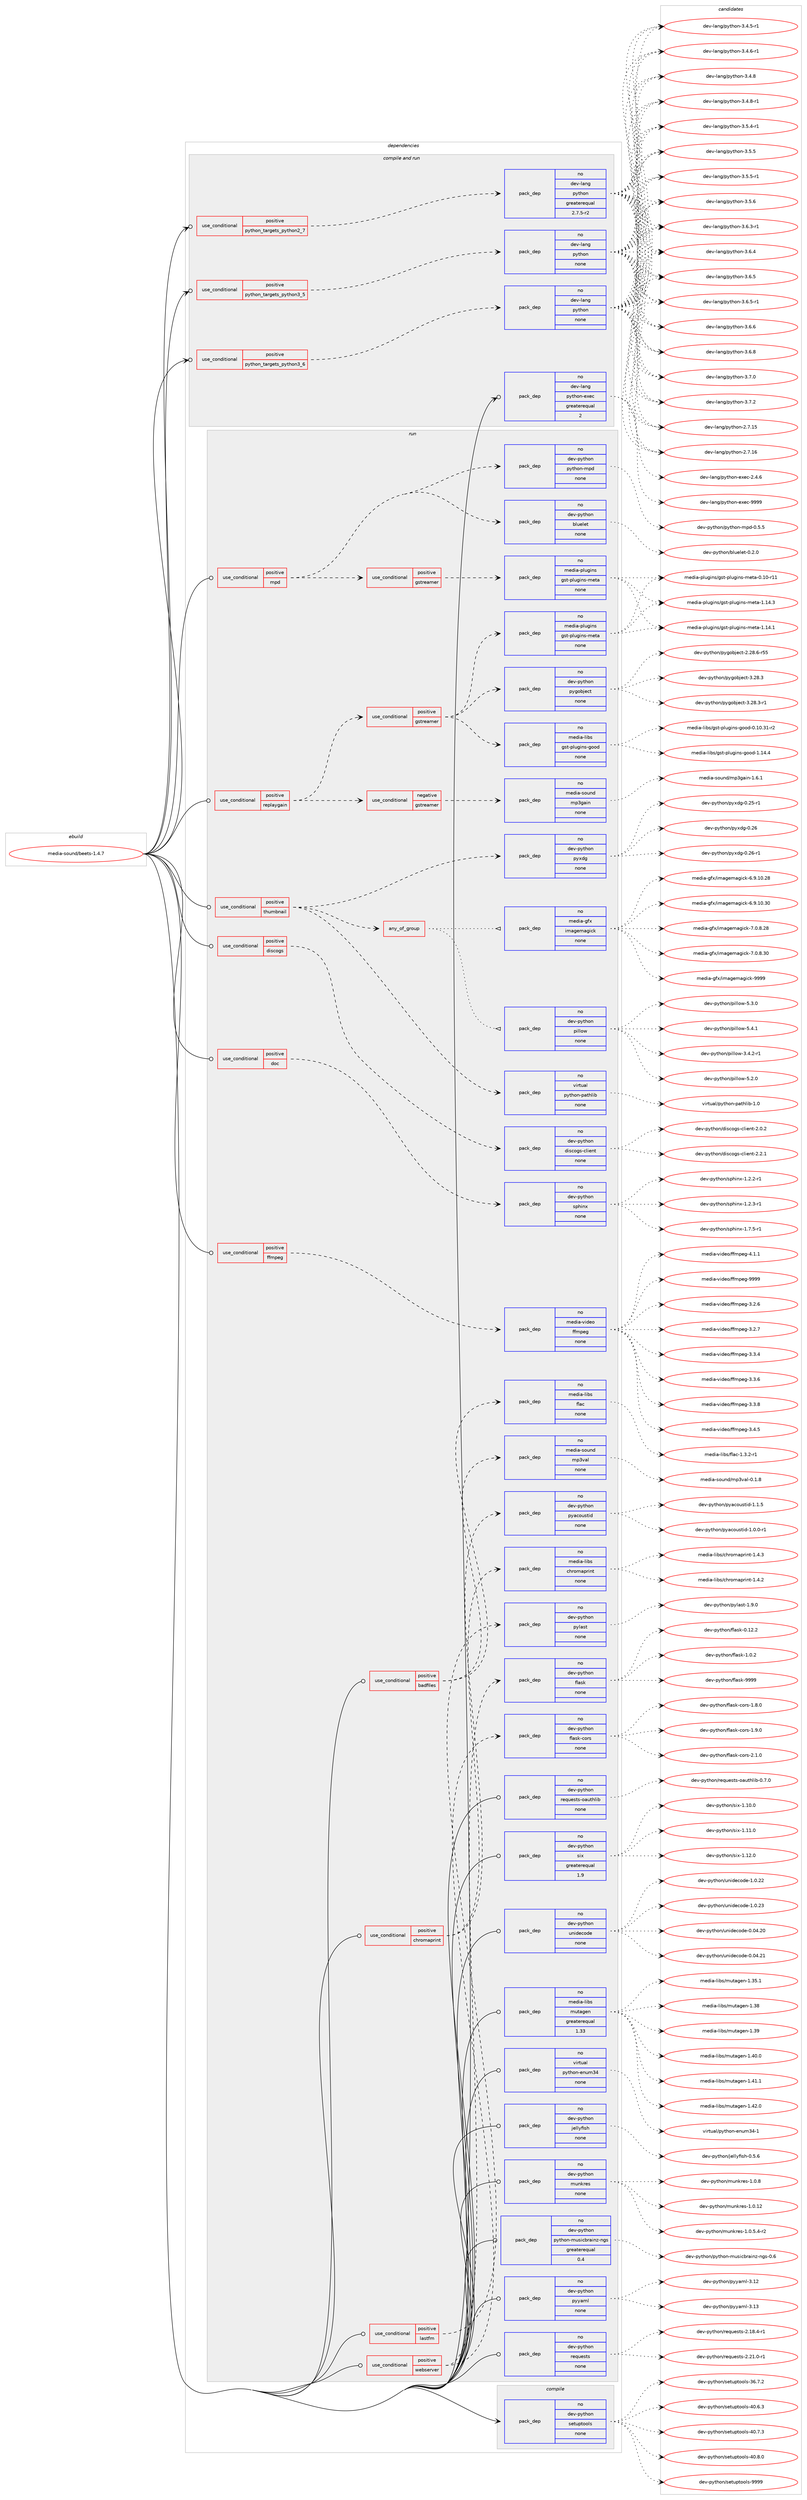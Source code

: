 digraph prolog {

# *************
# Graph options
# *************

newrank=true;
concentrate=true;
compound=true;
graph [rankdir=LR,fontname=Helvetica,fontsize=10,ranksep=1.5];#, ranksep=2.5, nodesep=0.2];
edge  [arrowhead=vee];
node  [fontname=Helvetica,fontsize=10];

# **********
# The ebuild
# **********

subgraph cluster_leftcol {
color=gray;
rank=same;
label=<<i>ebuild</i>>;
id [label="media-sound/beets-1.4.7", color=red, width=4, href="../media-sound/beets-1.4.7.svg"];
}

# ****************
# The dependencies
# ****************

subgraph cluster_midcol {
color=gray;
label=<<i>dependencies</i>>;
subgraph cluster_compile {
fillcolor="#eeeeee";
style=filled;
label=<<i>compile</i>>;
subgraph pack1161674 {
dependency1624754 [label=<<TABLE BORDER="0" CELLBORDER="1" CELLSPACING="0" CELLPADDING="4" WIDTH="220"><TR><TD ROWSPAN="6" CELLPADDING="30">pack_dep</TD></TR><TR><TD WIDTH="110">no</TD></TR><TR><TD>dev-python</TD></TR><TR><TD>setuptools</TD></TR><TR><TD>none</TD></TR><TR><TD></TD></TR></TABLE>>, shape=none, color=blue];
}
id:e -> dependency1624754:w [weight=20,style="solid",arrowhead="vee"];
}
subgraph cluster_compileandrun {
fillcolor="#eeeeee";
style=filled;
label=<<i>compile and run</i>>;
subgraph cond436873 {
dependency1624755 [label=<<TABLE BORDER="0" CELLBORDER="1" CELLSPACING="0" CELLPADDING="4"><TR><TD ROWSPAN="3" CELLPADDING="10">use_conditional</TD></TR><TR><TD>positive</TD></TR><TR><TD>python_targets_python2_7</TD></TR></TABLE>>, shape=none, color=red];
subgraph pack1161675 {
dependency1624756 [label=<<TABLE BORDER="0" CELLBORDER="1" CELLSPACING="0" CELLPADDING="4" WIDTH="220"><TR><TD ROWSPAN="6" CELLPADDING="30">pack_dep</TD></TR><TR><TD WIDTH="110">no</TD></TR><TR><TD>dev-lang</TD></TR><TR><TD>python</TD></TR><TR><TD>greaterequal</TD></TR><TR><TD>2.7.5-r2</TD></TR></TABLE>>, shape=none, color=blue];
}
dependency1624755:e -> dependency1624756:w [weight=20,style="dashed",arrowhead="vee"];
}
id:e -> dependency1624755:w [weight=20,style="solid",arrowhead="odotvee"];
subgraph cond436874 {
dependency1624757 [label=<<TABLE BORDER="0" CELLBORDER="1" CELLSPACING="0" CELLPADDING="4"><TR><TD ROWSPAN="3" CELLPADDING="10">use_conditional</TD></TR><TR><TD>positive</TD></TR><TR><TD>python_targets_python3_5</TD></TR></TABLE>>, shape=none, color=red];
subgraph pack1161676 {
dependency1624758 [label=<<TABLE BORDER="0" CELLBORDER="1" CELLSPACING="0" CELLPADDING="4" WIDTH="220"><TR><TD ROWSPAN="6" CELLPADDING="30">pack_dep</TD></TR><TR><TD WIDTH="110">no</TD></TR><TR><TD>dev-lang</TD></TR><TR><TD>python</TD></TR><TR><TD>none</TD></TR><TR><TD></TD></TR></TABLE>>, shape=none, color=blue];
}
dependency1624757:e -> dependency1624758:w [weight=20,style="dashed",arrowhead="vee"];
}
id:e -> dependency1624757:w [weight=20,style="solid",arrowhead="odotvee"];
subgraph cond436875 {
dependency1624759 [label=<<TABLE BORDER="0" CELLBORDER="1" CELLSPACING="0" CELLPADDING="4"><TR><TD ROWSPAN="3" CELLPADDING="10">use_conditional</TD></TR><TR><TD>positive</TD></TR><TR><TD>python_targets_python3_6</TD></TR></TABLE>>, shape=none, color=red];
subgraph pack1161677 {
dependency1624760 [label=<<TABLE BORDER="0" CELLBORDER="1" CELLSPACING="0" CELLPADDING="4" WIDTH="220"><TR><TD ROWSPAN="6" CELLPADDING="30">pack_dep</TD></TR><TR><TD WIDTH="110">no</TD></TR><TR><TD>dev-lang</TD></TR><TR><TD>python</TD></TR><TR><TD>none</TD></TR><TR><TD></TD></TR></TABLE>>, shape=none, color=blue];
}
dependency1624759:e -> dependency1624760:w [weight=20,style="dashed",arrowhead="vee"];
}
id:e -> dependency1624759:w [weight=20,style="solid",arrowhead="odotvee"];
subgraph pack1161678 {
dependency1624761 [label=<<TABLE BORDER="0" CELLBORDER="1" CELLSPACING="0" CELLPADDING="4" WIDTH="220"><TR><TD ROWSPAN="6" CELLPADDING="30">pack_dep</TD></TR><TR><TD WIDTH="110">no</TD></TR><TR><TD>dev-lang</TD></TR><TR><TD>python-exec</TD></TR><TR><TD>greaterequal</TD></TR><TR><TD>2</TD></TR></TABLE>>, shape=none, color=blue];
}
id:e -> dependency1624761:w [weight=20,style="solid",arrowhead="odotvee"];
}
subgraph cluster_run {
fillcolor="#eeeeee";
style=filled;
label=<<i>run</i>>;
subgraph cond436876 {
dependency1624762 [label=<<TABLE BORDER="0" CELLBORDER="1" CELLSPACING="0" CELLPADDING="4"><TR><TD ROWSPAN="3" CELLPADDING="10">use_conditional</TD></TR><TR><TD>positive</TD></TR><TR><TD>badfiles</TD></TR></TABLE>>, shape=none, color=red];
subgraph pack1161679 {
dependency1624763 [label=<<TABLE BORDER="0" CELLBORDER="1" CELLSPACING="0" CELLPADDING="4" WIDTH="220"><TR><TD ROWSPAN="6" CELLPADDING="30">pack_dep</TD></TR><TR><TD WIDTH="110">no</TD></TR><TR><TD>media-libs</TD></TR><TR><TD>flac</TD></TR><TR><TD>none</TD></TR><TR><TD></TD></TR></TABLE>>, shape=none, color=blue];
}
dependency1624762:e -> dependency1624763:w [weight=20,style="dashed",arrowhead="vee"];
subgraph pack1161680 {
dependency1624764 [label=<<TABLE BORDER="0" CELLBORDER="1" CELLSPACING="0" CELLPADDING="4" WIDTH="220"><TR><TD ROWSPAN="6" CELLPADDING="30">pack_dep</TD></TR><TR><TD WIDTH="110">no</TD></TR><TR><TD>media-sound</TD></TR><TR><TD>mp3val</TD></TR><TR><TD>none</TD></TR><TR><TD></TD></TR></TABLE>>, shape=none, color=blue];
}
dependency1624762:e -> dependency1624764:w [weight=20,style="dashed",arrowhead="vee"];
}
id:e -> dependency1624762:w [weight=20,style="solid",arrowhead="odot"];
subgraph cond436877 {
dependency1624765 [label=<<TABLE BORDER="0" CELLBORDER="1" CELLSPACING="0" CELLPADDING="4"><TR><TD ROWSPAN="3" CELLPADDING="10">use_conditional</TD></TR><TR><TD>positive</TD></TR><TR><TD>chromaprint</TD></TR></TABLE>>, shape=none, color=red];
subgraph pack1161681 {
dependency1624766 [label=<<TABLE BORDER="0" CELLBORDER="1" CELLSPACING="0" CELLPADDING="4" WIDTH="220"><TR><TD ROWSPAN="6" CELLPADDING="30">pack_dep</TD></TR><TR><TD WIDTH="110">no</TD></TR><TR><TD>dev-python</TD></TR><TR><TD>pyacoustid</TD></TR><TR><TD>none</TD></TR><TR><TD></TD></TR></TABLE>>, shape=none, color=blue];
}
dependency1624765:e -> dependency1624766:w [weight=20,style="dashed",arrowhead="vee"];
subgraph pack1161682 {
dependency1624767 [label=<<TABLE BORDER="0" CELLBORDER="1" CELLSPACING="0" CELLPADDING="4" WIDTH="220"><TR><TD ROWSPAN="6" CELLPADDING="30">pack_dep</TD></TR><TR><TD WIDTH="110">no</TD></TR><TR><TD>media-libs</TD></TR><TR><TD>chromaprint</TD></TR><TR><TD>none</TD></TR><TR><TD></TD></TR></TABLE>>, shape=none, color=blue];
}
dependency1624765:e -> dependency1624767:w [weight=20,style="dashed",arrowhead="vee"];
}
id:e -> dependency1624765:w [weight=20,style="solid",arrowhead="odot"];
subgraph cond436878 {
dependency1624768 [label=<<TABLE BORDER="0" CELLBORDER="1" CELLSPACING="0" CELLPADDING="4"><TR><TD ROWSPAN="3" CELLPADDING="10">use_conditional</TD></TR><TR><TD>positive</TD></TR><TR><TD>discogs</TD></TR></TABLE>>, shape=none, color=red];
subgraph pack1161683 {
dependency1624769 [label=<<TABLE BORDER="0" CELLBORDER="1" CELLSPACING="0" CELLPADDING="4" WIDTH="220"><TR><TD ROWSPAN="6" CELLPADDING="30">pack_dep</TD></TR><TR><TD WIDTH="110">no</TD></TR><TR><TD>dev-python</TD></TR><TR><TD>discogs-client</TD></TR><TR><TD>none</TD></TR><TR><TD></TD></TR></TABLE>>, shape=none, color=blue];
}
dependency1624768:e -> dependency1624769:w [weight=20,style="dashed",arrowhead="vee"];
}
id:e -> dependency1624768:w [weight=20,style="solid",arrowhead="odot"];
subgraph cond436879 {
dependency1624770 [label=<<TABLE BORDER="0" CELLBORDER="1" CELLSPACING="0" CELLPADDING="4"><TR><TD ROWSPAN="3" CELLPADDING="10">use_conditional</TD></TR><TR><TD>positive</TD></TR><TR><TD>doc</TD></TR></TABLE>>, shape=none, color=red];
subgraph pack1161684 {
dependency1624771 [label=<<TABLE BORDER="0" CELLBORDER="1" CELLSPACING="0" CELLPADDING="4" WIDTH="220"><TR><TD ROWSPAN="6" CELLPADDING="30">pack_dep</TD></TR><TR><TD WIDTH="110">no</TD></TR><TR><TD>dev-python</TD></TR><TR><TD>sphinx</TD></TR><TR><TD>none</TD></TR><TR><TD></TD></TR></TABLE>>, shape=none, color=blue];
}
dependency1624770:e -> dependency1624771:w [weight=20,style="dashed",arrowhead="vee"];
}
id:e -> dependency1624770:w [weight=20,style="solid",arrowhead="odot"];
subgraph cond436880 {
dependency1624772 [label=<<TABLE BORDER="0" CELLBORDER="1" CELLSPACING="0" CELLPADDING="4"><TR><TD ROWSPAN="3" CELLPADDING="10">use_conditional</TD></TR><TR><TD>positive</TD></TR><TR><TD>ffmpeg</TD></TR></TABLE>>, shape=none, color=red];
subgraph pack1161685 {
dependency1624773 [label=<<TABLE BORDER="0" CELLBORDER="1" CELLSPACING="0" CELLPADDING="4" WIDTH="220"><TR><TD ROWSPAN="6" CELLPADDING="30">pack_dep</TD></TR><TR><TD WIDTH="110">no</TD></TR><TR><TD>media-video</TD></TR><TR><TD>ffmpeg</TD></TR><TR><TD>none</TD></TR><TR><TD></TD></TR></TABLE>>, shape=none, color=blue];
}
dependency1624772:e -> dependency1624773:w [weight=20,style="dashed",arrowhead="vee"];
}
id:e -> dependency1624772:w [weight=20,style="solid",arrowhead="odot"];
subgraph cond436881 {
dependency1624774 [label=<<TABLE BORDER="0" CELLBORDER="1" CELLSPACING="0" CELLPADDING="4"><TR><TD ROWSPAN="3" CELLPADDING="10">use_conditional</TD></TR><TR><TD>positive</TD></TR><TR><TD>lastfm</TD></TR></TABLE>>, shape=none, color=red];
subgraph pack1161686 {
dependency1624775 [label=<<TABLE BORDER="0" CELLBORDER="1" CELLSPACING="0" CELLPADDING="4" WIDTH="220"><TR><TD ROWSPAN="6" CELLPADDING="30">pack_dep</TD></TR><TR><TD WIDTH="110">no</TD></TR><TR><TD>dev-python</TD></TR><TR><TD>pylast</TD></TR><TR><TD>none</TD></TR><TR><TD></TD></TR></TABLE>>, shape=none, color=blue];
}
dependency1624774:e -> dependency1624775:w [weight=20,style="dashed",arrowhead="vee"];
}
id:e -> dependency1624774:w [weight=20,style="solid",arrowhead="odot"];
subgraph cond436882 {
dependency1624776 [label=<<TABLE BORDER="0" CELLBORDER="1" CELLSPACING="0" CELLPADDING="4"><TR><TD ROWSPAN="3" CELLPADDING="10">use_conditional</TD></TR><TR><TD>positive</TD></TR><TR><TD>mpd</TD></TR></TABLE>>, shape=none, color=red];
subgraph pack1161687 {
dependency1624777 [label=<<TABLE BORDER="0" CELLBORDER="1" CELLSPACING="0" CELLPADDING="4" WIDTH="220"><TR><TD ROWSPAN="6" CELLPADDING="30">pack_dep</TD></TR><TR><TD WIDTH="110">no</TD></TR><TR><TD>dev-python</TD></TR><TR><TD>bluelet</TD></TR><TR><TD>none</TD></TR><TR><TD></TD></TR></TABLE>>, shape=none, color=blue];
}
dependency1624776:e -> dependency1624777:w [weight=20,style="dashed",arrowhead="vee"];
subgraph pack1161688 {
dependency1624778 [label=<<TABLE BORDER="0" CELLBORDER="1" CELLSPACING="0" CELLPADDING="4" WIDTH="220"><TR><TD ROWSPAN="6" CELLPADDING="30">pack_dep</TD></TR><TR><TD WIDTH="110">no</TD></TR><TR><TD>dev-python</TD></TR><TR><TD>python-mpd</TD></TR><TR><TD>none</TD></TR><TR><TD></TD></TR></TABLE>>, shape=none, color=blue];
}
dependency1624776:e -> dependency1624778:w [weight=20,style="dashed",arrowhead="vee"];
subgraph cond436883 {
dependency1624779 [label=<<TABLE BORDER="0" CELLBORDER="1" CELLSPACING="0" CELLPADDING="4"><TR><TD ROWSPAN="3" CELLPADDING="10">use_conditional</TD></TR><TR><TD>positive</TD></TR><TR><TD>gstreamer</TD></TR></TABLE>>, shape=none, color=red];
subgraph pack1161689 {
dependency1624780 [label=<<TABLE BORDER="0" CELLBORDER="1" CELLSPACING="0" CELLPADDING="4" WIDTH="220"><TR><TD ROWSPAN="6" CELLPADDING="30">pack_dep</TD></TR><TR><TD WIDTH="110">no</TD></TR><TR><TD>media-plugins</TD></TR><TR><TD>gst-plugins-meta</TD></TR><TR><TD>none</TD></TR><TR><TD></TD></TR></TABLE>>, shape=none, color=blue];
}
dependency1624779:e -> dependency1624780:w [weight=20,style="dashed",arrowhead="vee"];
}
dependency1624776:e -> dependency1624779:w [weight=20,style="dashed",arrowhead="vee"];
}
id:e -> dependency1624776:w [weight=20,style="solid",arrowhead="odot"];
subgraph cond436884 {
dependency1624781 [label=<<TABLE BORDER="0" CELLBORDER="1" CELLSPACING="0" CELLPADDING="4"><TR><TD ROWSPAN="3" CELLPADDING="10">use_conditional</TD></TR><TR><TD>positive</TD></TR><TR><TD>replaygain</TD></TR></TABLE>>, shape=none, color=red];
subgraph cond436885 {
dependency1624782 [label=<<TABLE BORDER="0" CELLBORDER="1" CELLSPACING="0" CELLPADDING="4"><TR><TD ROWSPAN="3" CELLPADDING="10">use_conditional</TD></TR><TR><TD>positive</TD></TR><TR><TD>gstreamer</TD></TR></TABLE>>, shape=none, color=red];
subgraph pack1161690 {
dependency1624783 [label=<<TABLE BORDER="0" CELLBORDER="1" CELLSPACING="0" CELLPADDING="4" WIDTH="220"><TR><TD ROWSPAN="6" CELLPADDING="30">pack_dep</TD></TR><TR><TD WIDTH="110">no</TD></TR><TR><TD>dev-python</TD></TR><TR><TD>pygobject</TD></TR><TR><TD>none</TD></TR><TR><TD></TD></TR></TABLE>>, shape=none, color=blue];
}
dependency1624782:e -> dependency1624783:w [weight=20,style="dashed",arrowhead="vee"];
subgraph pack1161691 {
dependency1624784 [label=<<TABLE BORDER="0" CELLBORDER="1" CELLSPACING="0" CELLPADDING="4" WIDTH="220"><TR><TD ROWSPAN="6" CELLPADDING="30">pack_dep</TD></TR><TR><TD WIDTH="110">no</TD></TR><TR><TD>media-libs</TD></TR><TR><TD>gst-plugins-good</TD></TR><TR><TD>none</TD></TR><TR><TD></TD></TR></TABLE>>, shape=none, color=blue];
}
dependency1624782:e -> dependency1624784:w [weight=20,style="dashed",arrowhead="vee"];
subgraph pack1161692 {
dependency1624785 [label=<<TABLE BORDER="0" CELLBORDER="1" CELLSPACING="0" CELLPADDING="4" WIDTH="220"><TR><TD ROWSPAN="6" CELLPADDING="30">pack_dep</TD></TR><TR><TD WIDTH="110">no</TD></TR><TR><TD>media-plugins</TD></TR><TR><TD>gst-plugins-meta</TD></TR><TR><TD>none</TD></TR><TR><TD></TD></TR></TABLE>>, shape=none, color=blue];
}
dependency1624782:e -> dependency1624785:w [weight=20,style="dashed",arrowhead="vee"];
}
dependency1624781:e -> dependency1624782:w [weight=20,style="dashed",arrowhead="vee"];
subgraph cond436886 {
dependency1624786 [label=<<TABLE BORDER="0" CELLBORDER="1" CELLSPACING="0" CELLPADDING="4"><TR><TD ROWSPAN="3" CELLPADDING="10">use_conditional</TD></TR><TR><TD>negative</TD></TR><TR><TD>gstreamer</TD></TR></TABLE>>, shape=none, color=red];
subgraph pack1161693 {
dependency1624787 [label=<<TABLE BORDER="0" CELLBORDER="1" CELLSPACING="0" CELLPADDING="4" WIDTH="220"><TR><TD ROWSPAN="6" CELLPADDING="30">pack_dep</TD></TR><TR><TD WIDTH="110">no</TD></TR><TR><TD>media-sound</TD></TR><TR><TD>mp3gain</TD></TR><TR><TD>none</TD></TR><TR><TD></TD></TR></TABLE>>, shape=none, color=blue];
}
dependency1624786:e -> dependency1624787:w [weight=20,style="dashed",arrowhead="vee"];
}
dependency1624781:e -> dependency1624786:w [weight=20,style="dashed",arrowhead="vee"];
}
id:e -> dependency1624781:w [weight=20,style="solid",arrowhead="odot"];
subgraph cond436887 {
dependency1624788 [label=<<TABLE BORDER="0" CELLBORDER="1" CELLSPACING="0" CELLPADDING="4"><TR><TD ROWSPAN="3" CELLPADDING="10">use_conditional</TD></TR><TR><TD>positive</TD></TR><TR><TD>thumbnail</TD></TR></TABLE>>, shape=none, color=red];
subgraph pack1161694 {
dependency1624789 [label=<<TABLE BORDER="0" CELLBORDER="1" CELLSPACING="0" CELLPADDING="4" WIDTH="220"><TR><TD ROWSPAN="6" CELLPADDING="30">pack_dep</TD></TR><TR><TD WIDTH="110">no</TD></TR><TR><TD>dev-python</TD></TR><TR><TD>pyxdg</TD></TR><TR><TD>none</TD></TR><TR><TD></TD></TR></TABLE>>, shape=none, color=blue];
}
dependency1624788:e -> dependency1624789:w [weight=20,style="dashed",arrowhead="vee"];
subgraph pack1161695 {
dependency1624790 [label=<<TABLE BORDER="0" CELLBORDER="1" CELLSPACING="0" CELLPADDING="4" WIDTH="220"><TR><TD ROWSPAN="6" CELLPADDING="30">pack_dep</TD></TR><TR><TD WIDTH="110">no</TD></TR><TR><TD>virtual</TD></TR><TR><TD>python-pathlib</TD></TR><TR><TD>none</TD></TR><TR><TD></TD></TR></TABLE>>, shape=none, color=blue];
}
dependency1624788:e -> dependency1624790:w [weight=20,style="dashed",arrowhead="vee"];
subgraph any25437 {
dependency1624791 [label=<<TABLE BORDER="0" CELLBORDER="1" CELLSPACING="0" CELLPADDING="4"><TR><TD CELLPADDING="10">any_of_group</TD></TR></TABLE>>, shape=none, color=red];subgraph pack1161696 {
dependency1624792 [label=<<TABLE BORDER="0" CELLBORDER="1" CELLSPACING="0" CELLPADDING="4" WIDTH="220"><TR><TD ROWSPAN="6" CELLPADDING="30">pack_dep</TD></TR><TR><TD WIDTH="110">no</TD></TR><TR><TD>dev-python</TD></TR><TR><TD>pillow</TD></TR><TR><TD>none</TD></TR><TR><TD></TD></TR></TABLE>>, shape=none, color=blue];
}
dependency1624791:e -> dependency1624792:w [weight=20,style="dotted",arrowhead="oinv"];
subgraph pack1161697 {
dependency1624793 [label=<<TABLE BORDER="0" CELLBORDER="1" CELLSPACING="0" CELLPADDING="4" WIDTH="220"><TR><TD ROWSPAN="6" CELLPADDING="30">pack_dep</TD></TR><TR><TD WIDTH="110">no</TD></TR><TR><TD>media-gfx</TD></TR><TR><TD>imagemagick</TD></TR><TR><TD>none</TD></TR><TR><TD></TD></TR></TABLE>>, shape=none, color=blue];
}
dependency1624791:e -> dependency1624793:w [weight=20,style="dotted",arrowhead="oinv"];
}
dependency1624788:e -> dependency1624791:w [weight=20,style="dashed",arrowhead="vee"];
}
id:e -> dependency1624788:w [weight=20,style="solid",arrowhead="odot"];
subgraph cond436888 {
dependency1624794 [label=<<TABLE BORDER="0" CELLBORDER="1" CELLSPACING="0" CELLPADDING="4"><TR><TD ROWSPAN="3" CELLPADDING="10">use_conditional</TD></TR><TR><TD>positive</TD></TR><TR><TD>webserver</TD></TR></TABLE>>, shape=none, color=red];
subgraph pack1161698 {
dependency1624795 [label=<<TABLE BORDER="0" CELLBORDER="1" CELLSPACING="0" CELLPADDING="4" WIDTH="220"><TR><TD ROWSPAN="6" CELLPADDING="30">pack_dep</TD></TR><TR><TD WIDTH="110">no</TD></TR><TR><TD>dev-python</TD></TR><TR><TD>flask</TD></TR><TR><TD>none</TD></TR><TR><TD></TD></TR></TABLE>>, shape=none, color=blue];
}
dependency1624794:e -> dependency1624795:w [weight=20,style="dashed",arrowhead="vee"];
subgraph pack1161699 {
dependency1624796 [label=<<TABLE BORDER="0" CELLBORDER="1" CELLSPACING="0" CELLPADDING="4" WIDTH="220"><TR><TD ROWSPAN="6" CELLPADDING="30">pack_dep</TD></TR><TR><TD WIDTH="110">no</TD></TR><TR><TD>dev-python</TD></TR><TR><TD>flask-cors</TD></TR><TR><TD>none</TD></TR><TR><TD></TD></TR></TABLE>>, shape=none, color=blue];
}
dependency1624794:e -> dependency1624796:w [weight=20,style="dashed",arrowhead="vee"];
}
id:e -> dependency1624794:w [weight=20,style="solid",arrowhead="odot"];
subgraph pack1161700 {
dependency1624797 [label=<<TABLE BORDER="0" CELLBORDER="1" CELLSPACING="0" CELLPADDING="4" WIDTH="220"><TR><TD ROWSPAN="6" CELLPADDING="30">pack_dep</TD></TR><TR><TD WIDTH="110">no</TD></TR><TR><TD>dev-python</TD></TR><TR><TD>jellyfish</TD></TR><TR><TD>none</TD></TR><TR><TD></TD></TR></TABLE>>, shape=none, color=blue];
}
id:e -> dependency1624797:w [weight=20,style="solid",arrowhead="odot"];
subgraph pack1161701 {
dependency1624798 [label=<<TABLE BORDER="0" CELLBORDER="1" CELLSPACING="0" CELLPADDING="4" WIDTH="220"><TR><TD ROWSPAN="6" CELLPADDING="30">pack_dep</TD></TR><TR><TD WIDTH="110">no</TD></TR><TR><TD>dev-python</TD></TR><TR><TD>munkres</TD></TR><TR><TD>none</TD></TR><TR><TD></TD></TR></TABLE>>, shape=none, color=blue];
}
id:e -> dependency1624798:w [weight=20,style="solid",arrowhead="odot"];
subgraph pack1161702 {
dependency1624799 [label=<<TABLE BORDER="0" CELLBORDER="1" CELLSPACING="0" CELLPADDING="4" WIDTH="220"><TR><TD ROWSPAN="6" CELLPADDING="30">pack_dep</TD></TR><TR><TD WIDTH="110">no</TD></TR><TR><TD>dev-python</TD></TR><TR><TD>python-musicbrainz-ngs</TD></TR><TR><TD>greaterequal</TD></TR><TR><TD>0.4</TD></TR></TABLE>>, shape=none, color=blue];
}
id:e -> dependency1624799:w [weight=20,style="solid",arrowhead="odot"];
subgraph pack1161703 {
dependency1624800 [label=<<TABLE BORDER="0" CELLBORDER="1" CELLSPACING="0" CELLPADDING="4" WIDTH="220"><TR><TD ROWSPAN="6" CELLPADDING="30">pack_dep</TD></TR><TR><TD WIDTH="110">no</TD></TR><TR><TD>dev-python</TD></TR><TR><TD>pyyaml</TD></TR><TR><TD>none</TD></TR><TR><TD></TD></TR></TABLE>>, shape=none, color=blue];
}
id:e -> dependency1624800:w [weight=20,style="solid",arrowhead="odot"];
subgraph pack1161704 {
dependency1624801 [label=<<TABLE BORDER="0" CELLBORDER="1" CELLSPACING="0" CELLPADDING="4" WIDTH="220"><TR><TD ROWSPAN="6" CELLPADDING="30">pack_dep</TD></TR><TR><TD WIDTH="110">no</TD></TR><TR><TD>dev-python</TD></TR><TR><TD>requests</TD></TR><TR><TD>none</TD></TR><TR><TD></TD></TR></TABLE>>, shape=none, color=blue];
}
id:e -> dependency1624801:w [weight=20,style="solid",arrowhead="odot"];
subgraph pack1161705 {
dependency1624802 [label=<<TABLE BORDER="0" CELLBORDER="1" CELLSPACING="0" CELLPADDING="4" WIDTH="220"><TR><TD ROWSPAN="6" CELLPADDING="30">pack_dep</TD></TR><TR><TD WIDTH="110">no</TD></TR><TR><TD>dev-python</TD></TR><TR><TD>requests-oauthlib</TD></TR><TR><TD>none</TD></TR><TR><TD></TD></TR></TABLE>>, shape=none, color=blue];
}
id:e -> dependency1624802:w [weight=20,style="solid",arrowhead="odot"];
subgraph pack1161706 {
dependency1624803 [label=<<TABLE BORDER="0" CELLBORDER="1" CELLSPACING="0" CELLPADDING="4" WIDTH="220"><TR><TD ROWSPAN="6" CELLPADDING="30">pack_dep</TD></TR><TR><TD WIDTH="110">no</TD></TR><TR><TD>dev-python</TD></TR><TR><TD>six</TD></TR><TR><TD>greaterequal</TD></TR><TR><TD>1.9</TD></TR></TABLE>>, shape=none, color=blue];
}
id:e -> dependency1624803:w [weight=20,style="solid",arrowhead="odot"];
subgraph pack1161707 {
dependency1624804 [label=<<TABLE BORDER="0" CELLBORDER="1" CELLSPACING="0" CELLPADDING="4" WIDTH="220"><TR><TD ROWSPAN="6" CELLPADDING="30">pack_dep</TD></TR><TR><TD WIDTH="110">no</TD></TR><TR><TD>dev-python</TD></TR><TR><TD>unidecode</TD></TR><TR><TD>none</TD></TR><TR><TD></TD></TR></TABLE>>, shape=none, color=blue];
}
id:e -> dependency1624804:w [weight=20,style="solid",arrowhead="odot"];
subgraph pack1161708 {
dependency1624805 [label=<<TABLE BORDER="0" CELLBORDER="1" CELLSPACING="0" CELLPADDING="4" WIDTH="220"><TR><TD ROWSPAN="6" CELLPADDING="30">pack_dep</TD></TR><TR><TD WIDTH="110">no</TD></TR><TR><TD>media-libs</TD></TR><TR><TD>mutagen</TD></TR><TR><TD>greaterequal</TD></TR><TR><TD>1.33</TD></TR></TABLE>>, shape=none, color=blue];
}
id:e -> dependency1624805:w [weight=20,style="solid",arrowhead="odot"];
subgraph pack1161709 {
dependency1624806 [label=<<TABLE BORDER="0" CELLBORDER="1" CELLSPACING="0" CELLPADDING="4" WIDTH="220"><TR><TD ROWSPAN="6" CELLPADDING="30">pack_dep</TD></TR><TR><TD WIDTH="110">no</TD></TR><TR><TD>virtual</TD></TR><TR><TD>python-enum34</TD></TR><TR><TD>none</TD></TR><TR><TD></TD></TR></TABLE>>, shape=none, color=blue];
}
id:e -> dependency1624806:w [weight=20,style="solid",arrowhead="odot"];
}
}

# **************
# The candidates
# **************

subgraph cluster_choices {
rank=same;
color=gray;
label=<<i>candidates</i>>;

subgraph choice1161674 {
color=black;
nodesep=1;
choice100101118451121211161041111104711510111611711211611111110811545515446554650 [label="dev-python/setuptools-36.7.2", color=red, width=4,href="../dev-python/setuptools-36.7.2.svg"];
choice100101118451121211161041111104711510111611711211611111110811545524846544651 [label="dev-python/setuptools-40.6.3", color=red, width=4,href="../dev-python/setuptools-40.6.3.svg"];
choice100101118451121211161041111104711510111611711211611111110811545524846554651 [label="dev-python/setuptools-40.7.3", color=red, width=4,href="../dev-python/setuptools-40.7.3.svg"];
choice100101118451121211161041111104711510111611711211611111110811545524846564648 [label="dev-python/setuptools-40.8.0", color=red, width=4,href="../dev-python/setuptools-40.8.0.svg"];
choice10010111845112121116104111110471151011161171121161111111081154557575757 [label="dev-python/setuptools-9999", color=red, width=4,href="../dev-python/setuptools-9999.svg"];
dependency1624754:e -> choice100101118451121211161041111104711510111611711211611111110811545515446554650:w [style=dotted,weight="100"];
dependency1624754:e -> choice100101118451121211161041111104711510111611711211611111110811545524846544651:w [style=dotted,weight="100"];
dependency1624754:e -> choice100101118451121211161041111104711510111611711211611111110811545524846554651:w [style=dotted,weight="100"];
dependency1624754:e -> choice100101118451121211161041111104711510111611711211611111110811545524846564648:w [style=dotted,weight="100"];
dependency1624754:e -> choice10010111845112121116104111110471151011161171121161111111081154557575757:w [style=dotted,weight="100"];
}
subgraph choice1161675 {
color=black;
nodesep=1;
choice10010111845108971101034711212111610411111045504655464953 [label="dev-lang/python-2.7.15", color=red, width=4,href="../dev-lang/python-2.7.15.svg"];
choice10010111845108971101034711212111610411111045504655464954 [label="dev-lang/python-2.7.16", color=red, width=4,href="../dev-lang/python-2.7.16.svg"];
choice1001011184510897110103471121211161041111104551465246534511449 [label="dev-lang/python-3.4.5-r1", color=red, width=4,href="../dev-lang/python-3.4.5-r1.svg"];
choice1001011184510897110103471121211161041111104551465246544511449 [label="dev-lang/python-3.4.6-r1", color=red, width=4,href="../dev-lang/python-3.4.6-r1.svg"];
choice100101118451089711010347112121116104111110455146524656 [label="dev-lang/python-3.4.8", color=red, width=4,href="../dev-lang/python-3.4.8.svg"];
choice1001011184510897110103471121211161041111104551465246564511449 [label="dev-lang/python-3.4.8-r1", color=red, width=4,href="../dev-lang/python-3.4.8-r1.svg"];
choice1001011184510897110103471121211161041111104551465346524511449 [label="dev-lang/python-3.5.4-r1", color=red, width=4,href="../dev-lang/python-3.5.4-r1.svg"];
choice100101118451089711010347112121116104111110455146534653 [label="dev-lang/python-3.5.5", color=red, width=4,href="../dev-lang/python-3.5.5.svg"];
choice1001011184510897110103471121211161041111104551465346534511449 [label="dev-lang/python-3.5.5-r1", color=red, width=4,href="../dev-lang/python-3.5.5-r1.svg"];
choice100101118451089711010347112121116104111110455146534654 [label="dev-lang/python-3.5.6", color=red, width=4,href="../dev-lang/python-3.5.6.svg"];
choice1001011184510897110103471121211161041111104551465446514511449 [label="dev-lang/python-3.6.3-r1", color=red, width=4,href="../dev-lang/python-3.6.3-r1.svg"];
choice100101118451089711010347112121116104111110455146544652 [label="dev-lang/python-3.6.4", color=red, width=4,href="../dev-lang/python-3.6.4.svg"];
choice100101118451089711010347112121116104111110455146544653 [label="dev-lang/python-3.6.5", color=red, width=4,href="../dev-lang/python-3.6.5.svg"];
choice1001011184510897110103471121211161041111104551465446534511449 [label="dev-lang/python-3.6.5-r1", color=red, width=4,href="../dev-lang/python-3.6.5-r1.svg"];
choice100101118451089711010347112121116104111110455146544654 [label="dev-lang/python-3.6.6", color=red, width=4,href="../dev-lang/python-3.6.6.svg"];
choice100101118451089711010347112121116104111110455146544656 [label="dev-lang/python-3.6.8", color=red, width=4,href="../dev-lang/python-3.6.8.svg"];
choice100101118451089711010347112121116104111110455146554648 [label="dev-lang/python-3.7.0", color=red, width=4,href="../dev-lang/python-3.7.0.svg"];
choice100101118451089711010347112121116104111110455146554650 [label="dev-lang/python-3.7.2", color=red, width=4,href="../dev-lang/python-3.7.2.svg"];
dependency1624756:e -> choice10010111845108971101034711212111610411111045504655464953:w [style=dotted,weight="100"];
dependency1624756:e -> choice10010111845108971101034711212111610411111045504655464954:w [style=dotted,weight="100"];
dependency1624756:e -> choice1001011184510897110103471121211161041111104551465246534511449:w [style=dotted,weight="100"];
dependency1624756:e -> choice1001011184510897110103471121211161041111104551465246544511449:w [style=dotted,weight="100"];
dependency1624756:e -> choice100101118451089711010347112121116104111110455146524656:w [style=dotted,weight="100"];
dependency1624756:e -> choice1001011184510897110103471121211161041111104551465246564511449:w [style=dotted,weight="100"];
dependency1624756:e -> choice1001011184510897110103471121211161041111104551465346524511449:w [style=dotted,weight="100"];
dependency1624756:e -> choice100101118451089711010347112121116104111110455146534653:w [style=dotted,weight="100"];
dependency1624756:e -> choice1001011184510897110103471121211161041111104551465346534511449:w [style=dotted,weight="100"];
dependency1624756:e -> choice100101118451089711010347112121116104111110455146534654:w [style=dotted,weight="100"];
dependency1624756:e -> choice1001011184510897110103471121211161041111104551465446514511449:w [style=dotted,weight="100"];
dependency1624756:e -> choice100101118451089711010347112121116104111110455146544652:w [style=dotted,weight="100"];
dependency1624756:e -> choice100101118451089711010347112121116104111110455146544653:w [style=dotted,weight="100"];
dependency1624756:e -> choice1001011184510897110103471121211161041111104551465446534511449:w [style=dotted,weight="100"];
dependency1624756:e -> choice100101118451089711010347112121116104111110455146544654:w [style=dotted,weight="100"];
dependency1624756:e -> choice100101118451089711010347112121116104111110455146544656:w [style=dotted,weight="100"];
dependency1624756:e -> choice100101118451089711010347112121116104111110455146554648:w [style=dotted,weight="100"];
dependency1624756:e -> choice100101118451089711010347112121116104111110455146554650:w [style=dotted,weight="100"];
}
subgraph choice1161676 {
color=black;
nodesep=1;
choice10010111845108971101034711212111610411111045504655464953 [label="dev-lang/python-2.7.15", color=red, width=4,href="../dev-lang/python-2.7.15.svg"];
choice10010111845108971101034711212111610411111045504655464954 [label="dev-lang/python-2.7.16", color=red, width=4,href="../dev-lang/python-2.7.16.svg"];
choice1001011184510897110103471121211161041111104551465246534511449 [label="dev-lang/python-3.4.5-r1", color=red, width=4,href="../dev-lang/python-3.4.5-r1.svg"];
choice1001011184510897110103471121211161041111104551465246544511449 [label="dev-lang/python-3.4.6-r1", color=red, width=4,href="../dev-lang/python-3.4.6-r1.svg"];
choice100101118451089711010347112121116104111110455146524656 [label="dev-lang/python-3.4.8", color=red, width=4,href="../dev-lang/python-3.4.8.svg"];
choice1001011184510897110103471121211161041111104551465246564511449 [label="dev-lang/python-3.4.8-r1", color=red, width=4,href="../dev-lang/python-3.4.8-r1.svg"];
choice1001011184510897110103471121211161041111104551465346524511449 [label="dev-lang/python-3.5.4-r1", color=red, width=4,href="../dev-lang/python-3.5.4-r1.svg"];
choice100101118451089711010347112121116104111110455146534653 [label="dev-lang/python-3.5.5", color=red, width=4,href="../dev-lang/python-3.5.5.svg"];
choice1001011184510897110103471121211161041111104551465346534511449 [label="dev-lang/python-3.5.5-r1", color=red, width=4,href="../dev-lang/python-3.5.5-r1.svg"];
choice100101118451089711010347112121116104111110455146534654 [label="dev-lang/python-3.5.6", color=red, width=4,href="../dev-lang/python-3.5.6.svg"];
choice1001011184510897110103471121211161041111104551465446514511449 [label="dev-lang/python-3.6.3-r1", color=red, width=4,href="../dev-lang/python-3.6.3-r1.svg"];
choice100101118451089711010347112121116104111110455146544652 [label="dev-lang/python-3.6.4", color=red, width=4,href="../dev-lang/python-3.6.4.svg"];
choice100101118451089711010347112121116104111110455146544653 [label="dev-lang/python-3.6.5", color=red, width=4,href="../dev-lang/python-3.6.5.svg"];
choice1001011184510897110103471121211161041111104551465446534511449 [label="dev-lang/python-3.6.5-r1", color=red, width=4,href="../dev-lang/python-3.6.5-r1.svg"];
choice100101118451089711010347112121116104111110455146544654 [label="dev-lang/python-3.6.6", color=red, width=4,href="../dev-lang/python-3.6.6.svg"];
choice100101118451089711010347112121116104111110455146544656 [label="dev-lang/python-3.6.8", color=red, width=4,href="../dev-lang/python-3.6.8.svg"];
choice100101118451089711010347112121116104111110455146554648 [label="dev-lang/python-3.7.0", color=red, width=4,href="../dev-lang/python-3.7.0.svg"];
choice100101118451089711010347112121116104111110455146554650 [label="dev-lang/python-3.7.2", color=red, width=4,href="../dev-lang/python-3.7.2.svg"];
dependency1624758:e -> choice10010111845108971101034711212111610411111045504655464953:w [style=dotted,weight="100"];
dependency1624758:e -> choice10010111845108971101034711212111610411111045504655464954:w [style=dotted,weight="100"];
dependency1624758:e -> choice1001011184510897110103471121211161041111104551465246534511449:w [style=dotted,weight="100"];
dependency1624758:e -> choice1001011184510897110103471121211161041111104551465246544511449:w [style=dotted,weight="100"];
dependency1624758:e -> choice100101118451089711010347112121116104111110455146524656:w [style=dotted,weight="100"];
dependency1624758:e -> choice1001011184510897110103471121211161041111104551465246564511449:w [style=dotted,weight="100"];
dependency1624758:e -> choice1001011184510897110103471121211161041111104551465346524511449:w [style=dotted,weight="100"];
dependency1624758:e -> choice100101118451089711010347112121116104111110455146534653:w [style=dotted,weight="100"];
dependency1624758:e -> choice1001011184510897110103471121211161041111104551465346534511449:w [style=dotted,weight="100"];
dependency1624758:e -> choice100101118451089711010347112121116104111110455146534654:w [style=dotted,weight="100"];
dependency1624758:e -> choice1001011184510897110103471121211161041111104551465446514511449:w [style=dotted,weight="100"];
dependency1624758:e -> choice100101118451089711010347112121116104111110455146544652:w [style=dotted,weight="100"];
dependency1624758:e -> choice100101118451089711010347112121116104111110455146544653:w [style=dotted,weight="100"];
dependency1624758:e -> choice1001011184510897110103471121211161041111104551465446534511449:w [style=dotted,weight="100"];
dependency1624758:e -> choice100101118451089711010347112121116104111110455146544654:w [style=dotted,weight="100"];
dependency1624758:e -> choice100101118451089711010347112121116104111110455146544656:w [style=dotted,weight="100"];
dependency1624758:e -> choice100101118451089711010347112121116104111110455146554648:w [style=dotted,weight="100"];
dependency1624758:e -> choice100101118451089711010347112121116104111110455146554650:w [style=dotted,weight="100"];
}
subgraph choice1161677 {
color=black;
nodesep=1;
choice10010111845108971101034711212111610411111045504655464953 [label="dev-lang/python-2.7.15", color=red, width=4,href="../dev-lang/python-2.7.15.svg"];
choice10010111845108971101034711212111610411111045504655464954 [label="dev-lang/python-2.7.16", color=red, width=4,href="../dev-lang/python-2.7.16.svg"];
choice1001011184510897110103471121211161041111104551465246534511449 [label="dev-lang/python-3.4.5-r1", color=red, width=4,href="../dev-lang/python-3.4.5-r1.svg"];
choice1001011184510897110103471121211161041111104551465246544511449 [label="dev-lang/python-3.4.6-r1", color=red, width=4,href="../dev-lang/python-3.4.6-r1.svg"];
choice100101118451089711010347112121116104111110455146524656 [label="dev-lang/python-3.4.8", color=red, width=4,href="../dev-lang/python-3.4.8.svg"];
choice1001011184510897110103471121211161041111104551465246564511449 [label="dev-lang/python-3.4.8-r1", color=red, width=4,href="../dev-lang/python-3.4.8-r1.svg"];
choice1001011184510897110103471121211161041111104551465346524511449 [label="dev-lang/python-3.5.4-r1", color=red, width=4,href="../dev-lang/python-3.5.4-r1.svg"];
choice100101118451089711010347112121116104111110455146534653 [label="dev-lang/python-3.5.5", color=red, width=4,href="../dev-lang/python-3.5.5.svg"];
choice1001011184510897110103471121211161041111104551465346534511449 [label="dev-lang/python-3.5.5-r1", color=red, width=4,href="../dev-lang/python-3.5.5-r1.svg"];
choice100101118451089711010347112121116104111110455146534654 [label="dev-lang/python-3.5.6", color=red, width=4,href="../dev-lang/python-3.5.6.svg"];
choice1001011184510897110103471121211161041111104551465446514511449 [label="dev-lang/python-3.6.3-r1", color=red, width=4,href="../dev-lang/python-3.6.3-r1.svg"];
choice100101118451089711010347112121116104111110455146544652 [label="dev-lang/python-3.6.4", color=red, width=4,href="../dev-lang/python-3.6.4.svg"];
choice100101118451089711010347112121116104111110455146544653 [label="dev-lang/python-3.6.5", color=red, width=4,href="../dev-lang/python-3.6.5.svg"];
choice1001011184510897110103471121211161041111104551465446534511449 [label="dev-lang/python-3.6.5-r1", color=red, width=4,href="../dev-lang/python-3.6.5-r1.svg"];
choice100101118451089711010347112121116104111110455146544654 [label="dev-lang/python-3.6.6", color=red, width=4,href="../dev-lang/python-3.6.6.svg"];
choice100101118451089711010347112121116104111110455146544656 [label="dev-lang/python-3.6.8", color=red, width=4,href="../dev-lang/python-3.6.8.svg"];
choice100101118451089711010347112121116104111110455146554648 [label="dev-lang/python-3.7.0", color=red, width=4,href="../dev-lang/python-3.7.0.svg"];
choice100101118451089711010347112121116104111110455146554650 [label="dev-lang/python-3.7.2", color=red, width=4,href="../dev-lang/python-3.7.2.svg"];
dependency1624760:e -> choice10010111845108971101034711212111610411111045504655464953:w [style=dotted,weight="100"];
dependency1624760:e -> choice10010111845108971101034711212111610411111045504655464954:w [style=dotted,weight="100"];
dependency1624760:e -> choice1001011184510897110103471121211161041111104551465246534511449:w [style=dotted,weight="100"];
dependency1624760:e -> choice1001011184510897110103471121211161041111104551465246544511449:w [style=dotted,weight="100"];
dependency1624760:e -> choice100101118451089711010347112121116104111110455146524656:w [style=dotted,weight="100"];
dependency1624760:e -> choice1001011184510897110103471121211161041111104551465246564511449:w [style=dotted,weight="100"];
dependency1624760:e -> choice1001011184510897110103471121211161041111104551465346524511449:w [style=dotted,weight="100"];
dependency1624760:e -> choice100101118451089711010347112121116104111110455146534653:w [style=dotted,weight="100"];
dependency1624760:e -> choice1001011184510897110103471121211161041111104551465346534511449:w [style=dotted,weight="100"];
dependency1624760:e -> choice100101118451089711010347112121116104111110455146534654:w [style=dotted,weight="100"];
dependency1624760:e -> choice1001011184510897110103471121211161041111104551465446514511449:w [style=dotted,weight="100"];
dependency1624760:e -> choice100101118451089711010347112121116104111110455146544652:w [style=dotted,weight="100"];
dependency1624760:e -> choice100101118451089711010347112121116104111110455146544653:w [style=dotted,weight="100"];
dependency1624760:e -> choice1001011184510897110103471121211161041111104551465446534511449:w [style=dotted,weight="100"];
dependency1624760:e -> choice100101118451089711010347112121116104111110455146544654:w [style=dotted,weight="100"];
dependency1624760:e -> choice100101118451089711010347112121116104111110455146544656:w [style=dotted,weight="100"];
dependency1624760:e -> choice100101118451089711010347112121116104111110455146554648:w [style=dotted,weight="100"];
dependency1624760:e -> choice100101118451089711010347112121116104111110455146554650:w [style=dotted,weight="100"];
}
subgraph choice1161678 {
color=black;
nodesep=1;
choice1001011184510897110103471121211161041111104510112010199455046524654 [label="dev-lang/python-exec-2.4.6", color=red, width=4,href="../dev-lang/python-exec-2.4.6.svg"];
choice10010111845108971101034711212111610411111045101120101994557575757 [label="dev-lang/python-exec-9999", color=red, width=4,href="../dev-lang/python-exec-9999.svg"];
dependency1624761:e -> choice1001011184510897110103471121211161041111104510112010199455046524654:w [style=dotted,weight="100"];
dependency1624761:e -> choice10010111845108971101034711212111610411111045101120101994557575757:w [style=dotted,weight="100"];
}
subgraph choice1161679 {
color=black;
nodesep=1;
choice1091011001059745108105981154710210897994549465146504511449 [label="media-libs/flac-1.3.2-r1", color=red, width=4,href="../media-libs/flac-1.3.2-r1.svg"];
dependency1624763:e -> choice1091011001059745108105981154710210897994549465146504511449:w [style=dotted,weight="100"];
}
subgraph choice1161680 {
color=black;
nodesep=1;
choice1091011001059745115111117110100471091125111897108454846494656 [label="media-sound/mp3val-0.1.8", color=red, width=4,href="../media-sound/mp3val-0.1.8.svg"];
dependency1624764:e -> choice1091011001059745115111117110100471091125111897108454846494656:w [style=dotted,weight="100"];
}
subgraph choice1161681 {
color=black;
nodesep=1;
choice100101118451121211161041111104711212197991111171151161051004549464846484511449 [label="dev-python/pyacoustid-1.0.0-r1", color=red, width=4,href="../dev-python/pyacoustid-1.0.0-r1.svg"];
choice10010111845112121116104111110471121219799111117115116105100454946494653 [label="dev-python/pyacoustid-1.1.5", color=red, width=4,href="../dev-python/pyacoustid-1.1.5.svg"];
dependency1624766:e -> choice100101118451121211161041111104711212197991111171151161051004549464846484511449:w [style=dotted,weight="100"];
dependency1624766:e -> choice10010111845112121116104111110471121219799111117115116105100454946494653:w [style=dotted,weight="100"];
}
subgraph choice1161682 {
color=black;
nodesep=1;
choice109101100105974510810598115479910411411110997112114105110116454946524650 [label="media-libs/chromaprint-1.4.2", color=red, width=4,href="../media-libs/chromaprint-1.4.2.svg"];
choice109101100105974510810598115479910411411110997112114105110116454946524651 [label="media-libs/chromaprint-1.4.3", color=red, width=4,href="../media-libs/chromaprint-1.4.3.svg"];
dependency1624767:e -> choice109101100105974510810598115479910411411110997112114105110116454946524650:w [style=dotted,weight="100"];
dependency1624767:e -> choice109101100105974510810598115479910411411110997112114105110116454946524651:w [style=dotted,weight="100"];
}
subgraph choice1161683 {
color=black;
nodesep=1;
choice1001011184511212111610411111047100105115991111031154599108105101110116455046484650 [label="dev-python/discogs-client-2.0.2", color=red, width=4,href="../dev-python/discogs-client-2.0.2.svg"];
choice1001011184511212111610411111047100105115991111031154599108105101110116455046504649 [label="dev-python/discogs-client-2.2.1", color=red, width=4,href="../dev-python/discogs-client-2.2.1.svg"];
dependency1624769:e -> choice1001011184511212111610411111047100105115991111031154599108105101110116455046484650:w [style=dotted,weight="100"];
dependency1624769:e -> choice1001011184511212111610411111047100105115991111031154599108105101110116455046504649:w [style=dotted,weight="100"];
}
subgraph choice1161684 {
color=black;
nodesep=1;
choice10010111845112121116104111110471151121041051101204549465046504511449 [label="dev-python/sphinx-1.2.2-r1", color=red, width=4,href="../dev-python/sphinx-1.2.2-r1.svg"];
choice10010111845112121116104111110471151121041051101204549465046514511449 [label="dev-python/sphinx-1.2.3-r1", color=red, width=4,href="../dev-python/sphinx-1.2.3-r1.svg"];
choice10010111845112121116104111110471151121041051101204549465546534511449 [label="dev-python/sphinx-1.7.5-r1", color=red, width=4,href="../dev-python/sphinx-1.7.5-r1.svg"];
dependency1624771:e -> choice10010111845112121116104111110471151121041051101204549465046504511449:w [style=dotted,weight="100"];
dependency1624771:e -> choice10010111845112121116104111110471151121041051101204549465046514511449:w [style=dotted,weight="100"];
dependency1624771:e -> choice10010111845112121116104111110471151121041051101204549465546534511449:w [style=dotted,weight="100"];
}
subgraph choice1161685 {
color=black;
nodesep=1;
choice109101100105974511810510010111147102102109112101103455146504654 [label="media-video/ffmpeg-3.2.6", color=red, width=4,href="../media-video/ffmpeg-3.2.6.svg"];
choice109101100105974511810510010111147102102109112101103455146504655 [label="media-video/ffmpeg-3.2.7", color=red, width=4,href="../media-video/ffmpeg-3.2.7.svg"];
choice109101100105974511810510010111147102102109112101103455146514652 [label="media-video/ffmpeg-3.3.4", color=red, width=4,href="../media-video/ffmpeg-3.3.4.svg"];
choice109101100105974511810510010111147102102109112101103455146514654 [label="media-video/ffmpeg-3.3.6", color=red, width=4,href="../media-video/ffmpeg-3.3.6.svg"];
choice109101100105974511810510010111147102102109112101103455146514656 [label="media-video/ffmpeg-3.3.8", color=red, width=4,href="../media-video/ffmpeg-3.3.8.svg"];
choice109101100105974511810510010111147102102109112101103455146524653 [label="media-video/ffmpeg-3.4.5", color=red, width=4,href="../media-video/ffmpeg-3.4.5.svg"];
choice109101100105974511810510010111147102102109112101103455246494649 [label="media-video/ffmpeg-4.1.1", color=red, width=4,href="../media-video/ffmpeg-4.1.1.svg"];
choice1091011001059745118105100101111471021021091121011034557575757 [label="media-video/ffmpeg-9999", color=red, width=4,href="../media-video/ffmpeg-9999.svg"];
dependency1624773:e -> choice109101100105974511810510010111147102102109112101103455146504654:w [style=dotted,weight="100"];
dependency1624773:e -> choice109101100105974511810510010111147102102109112101103455146504655:w [style=dotted,weight="100"];
dependency1624773:e -> choice109101100105974511810510010111147102102109112101103455146514652:w [style=dotted,weight="100"];
dependency1624773:e -> choice109101100105974511810510010111147102102109112101103455146514654:w [style=dotted,weight="100"];
dependency1624773:e -> choice109101100105974511810510010111147102102109112101103455146514656:w [style=dotted,weight="100"];
dependency1624773:e -> choice109101100105974511810510010111147102102109112101103455146524653:w [style=dotted,weight="100"];
dependency1624773:e -> choice109101100105974511810510010111147102102109112101103455246494649:w [style=dotted,weight="100"];
dependency1624773:e -> choice1091011001059745118105100101111471021021091121011034557575757:w [style=dotted,weight="100"];
}
subgraph choice1161686 {
color=black;
nodesep=1;
choice100101118451121211161041111104711212110897115116454946574648 [label="dev-python/pylast-1.9.0", color=red, width=4,href="../dev-python/pylast-1.9.0.svg"];
dependency1624775:e -> choice100101118451121211161041111104711212110897115116454946574648:w [style=dotted,weight="100"];
}
subgraph choice1161687 {
color=black;
nodesep=1;
choice100101118451121211161041111104798108117101108101116454846504648 [label="dev-python/bluelet-0.2.0", color=red, width=4,href="../dev-python/bluelet-0.2.0.svg"];
dependency1624777:e -> choice100101118451121211161041111104798108117101108101116454846504648:w [style=dotted,weight="100"];
}
subgraph choice1161688 {
color=black;
nodesep=1;
choice100101118451121211161041111104711212111610411111045109112100454846534653 [label="dev-python/python-mpd-0.5.5", color=red, width=4,href="../dev-python/python-mpd-0.5.5.svg"];
dependency1624778:e -> choice100101118451121211161041111104711212111610411111045109112100454846534653:w [style=dotted,weight="100"];
}
subgraph choice1161689 {
color=black;
nodesep=1;
choice1091011001059745112108117103105110115471031151164511210811710310511011545109101116974548464948451144949 [label="media-plugins/gst-plugins-meta-0.10-r11", color=red, width=4,href="../media-plugins/gst-plugins-meta-0.10-r11.svg"];
choice10910110010597451121081171031051101154710311511645112108117103105110115451091011169745494649524649 [label="media-plugins/gst-plugins-meta-1.14.1", color=red, width=4,href="../media-plugins/gst-plugins-meta-1.14.1.svg"];
choice10910110010597451121081171031051101154710311511645112108117103105110115451091011169745494649524651 [label="media-plugins/gst-plugins-meta-1.14.3", color=red, width=4,href="../media-plugins/gst-plugins-meta-1.14.3.svg"];
dependency1624780:e -> choice1091011001059745112108117103105110115471031151164511210811710310511011545109101116974548464948451144949:w [style=dotted,weight="100"];
dependency1624780:e -> choice10910110010597451121081171031051101154710311511645112108117103105110115451091011169745494649524649:w [style=dotted,weight="100"];
dependency1624780:e -> choice10910110010597451121081171031051101154710311511645112108117103105110115451091011169745494649524651:w [style=dotted,weight="100"];
}
subgraph choice1161690 {
color=black;
nodesep=1;
choice1001011184511212111610411111047112121103111981061019911645504650564654451145353 [label="dev-python/pygobject-2.28.6-r55", color=red, width=4,href="../dev-python/pygobject-2.28.6-r55.svg"];
choice1001011184511212111610411111047112121103111981061019911645514650564651 [label="dev-python/pygobject-3.28.3", color=red, width=4,href="../dev-python/pygobject-3.28.3.svg"];
choice10010111845112121116104111110471121211031119810610199116455146505646514511449 [label="dev-python/pygobject-3.28.3-r1", color=red, width=4,href="../dev-python/pygobject-3.28.3-r1.svg"];
dependency1624783:e -> choice1001011184511212111610411111047112121103111981061019911645504650564654451145353:w [style=dotted,weight="100"];
dependency1624783:e -> choice1001011184511212111610411111047112121103111981061019911645514650564651:w [style=dotted,weight="100"];
dependency1624783:e -> choice10010111845112121116104111110471121211031119810610199116455146505646514511449:w [style=dotted,weight="100"];
}
subgraph choice1161691 {
color=black;
nodesep=1;
choice10910110010597451081059811547103115116451121081171031051101154510311111110045484649484651494511450 [label="media-libs/gst-plugins-good-0.10.31-r2", color=red, width=4,href="../media-libs/gst-plugins-good-0.10.31-r2.svg"];
choice10910110010597451081059811547103115116451121081171031051101154510311111110045494649524652 [label="media-libs/gst-plugins-good-1.14.4", color=red, width=4,href="../media-libs/gst-plugins-good-1.14.4.svg"];
dependency1624784:e -> choice10910110010597451081059811547103115116451121081171031051101154510311111110045484649484651494511450:w [style=dotted,weight="100"];
dependency1624784:e -> choice10910110010597451081059811547103115116451121081171031051101154510311111110045494649524652:w [style=dotted,weight="100"];
}
subgraph choice1161692 {
color=black;
nodesep=1;
choice1091011001059745112108117103105110115471031151164511210811710310511011545109101116974548464948451144949 [label="media-plugins/gst-plugins-meta-0.10-r11", color=red, width=4,href="../media-plugins/gst-plugins-meta-0.10-r11.svg"];
choice10910110010597451121081171031051101154710311511645112108117103105110115451091011169745494649524649 [label="media-plugins/gst-plugins-meta-1.14.1", color=red, width=4,href="../media-plugins/gst-plugins-meta-1.14.1.svg"];
choice10910110010597451121081171031051101154710311511645112108117103105110115451091011169745494649524651 [label="media-plugins/gst-plugins-meta-1.14.3", color=red, width=4,href="../media-plugins/gst-plugins-meta-1.14.3.svg"];
dependency1624785:e -> choice1091011001059745112108117103105110115471031151164511210811710310511011545109101116974548464948451144949:w [style=dotted,weight="100"];
dependency1624785:e -> choice10910110010597451121081171031051101154710311511645112108117103105110115451091011169745494649524649:w [style=dotted,weight="100"];
dependency1624785:e -> choice10910110010597451121081171031051101154710311511645112108117103105110115451091011169745494649524651:w [style=dotted,weight="100"];
}
subgraph choice1161693 {
color=black;
nodesep=1;
choice1091011001059745115111117110100471091125110397105110454946544649 [label="media-sound/mp3gain-1.6.1", color=red, width=4,href="../media-sound/mp3gain-1.6.1.svg"];
dependency1624787:e -> choice1091011001059745115111117110100471091125110397105110454946544649:w [style=dotted,weight="100"];
}
subgraph choice1161694 {
color=black;
nodesep=1;
choice100101118451121211161041111104711212112010010345484650534511449 [label="dev-python/pyxdg-0.25-r1", color=red, width=4,href="../dev-python/pyxdg-0.25-r1.svg"];
choice10010111845112121116104111110471121211201001034548465054 [label="dev-python/pyxdg-0.26", color=red, width=4,href="../dev-python/pyxdg-0.26.svg"];
choice100101118451121211161041111104711212112010010345484650544511449 [label="dev-python/pyxdg-0.26-r1", color=red, width=4,href="../dev-python/pyxdg-0.26-r1.svg"];
dependency1624789:e -> choice100101118451121211161041111104711212112010010345484650534511449:w [style=dotted,weight="100"];
dependency1624789:e -> choice10010111845112121116104111110471121211201001034548465054:w [style=dotted,weight="100"];
dependency1624789:e -> choice100101118451121211161041111104711212112010010345484650544511449:w [style=dotted,weight="100"];
}
subgraph choice1161695 {
color=black;
nodesep=1;
choice118105114116117971084711212111610411111045112971161041081059845494648 [label="virtual/python-pathlib-1.0", color=red, width=4,href="../virtual/python-pathlib-1.0.svg"];
dependency1624790:e -> choice118105114116117971084711212111610411111045112971161041081059845494648:w [style=dotted,weight="100"];
}
subgraph choice1161696 {
color=black;
nodesep=1;
choice10010111845112121116104111110471121051081081111194551465246504511449 [label="dev-python/pillow-3.4.2-r1", color=red, width=4,href="../dev-python/pillow-3.4.2-r1.svg"];
choice1001011184511212111610411111047112105108108111119455346504648 [label="dev-python/pillow-5.2.0", color=red, width=4,href="../dev-python/pillow-5.2.0.svg"];
choice1001011184511212111610411111047112105108108111119455346514648 [label="dev-python/pillow-5.3.0", color=red, width=4,href="../dev-python/pillow-5.3.0.svg"];
choice1001011184511212111610411111047112105108108111119455346524649 [label="dev-python/pillow-5.4.1", color=red, width=4,href="../dev-python/pillow-5.4.1.svg"];
dependency1624792:e -> choice10010111845112121116104111110471121051081081111194551465246504511449:w [style=dotted,weight="100"];
dependency1624792:e -> choice1001011184511212111610411111047112105108108111119455346504648:w [style=dotted,weight="100"];
dependency1624792:e -> choice1001011184511212111610411111047112105108108111119455346514648:w [style=dotted,weight="100"];
dependency1624792:e -> choice1001011184511212111610411111047112105108108111119455346524649:w [style=dotted,weight="100"];
}
subgraph choice1161697 {
color=black;
nodesep=1;
choice10910110010597451031021204710510997103101109971031059910745544657464948465056 [label="media-gfx/imagemagick-6.9.10.28", color=red, width=4,href="../media-gfx/imagemagick-6.9.10.28.svg"];
choice10910110010597451031021204710510997103101109971031059910745544657464948465148 [label="media-gfx/imagemagick-6.9.10.30", color=red, width=4,href="../media-gfx/imagemagick-6.9.10.30.svg"];
choice109101100105974510310212047105109971031011099710310599107455546484656465056 [label="media-gfx/imagemagick-7.0.8.28", color=red, width=4,href="../media-gfx/imagemagick-7.0.8.28.svg"];
choice109101100105974510310212047105109971031011099710310599107455546484656465148 [label="media-gfx/imagemagick-7.0.8.30", color=red, width=4,href="../media-gfx/imagemagick-7.0.8.30.svg"];
choice1091011001059745103102120471051099710310110997103105991074557575757 [label="media-gfx/imagemagick-9999", color=red, width=4,href="../media-gfx/imagemagick-9999.svg"];
dependency1624793:e -> choice10910110010597451031021204710510997103101109971031059910745544657464948465056:w [style=dotted,weight="100"];
dependency1624793:e -> choice10910110010597451031021204710510997103101109971031059910745544657464948465148:w [style=dotted,weight="100"];
dependency1624793:e -> choice109101100105974510310212047105109971031011099710310599107455546484656465056:w [style=dotted,weight="100"];
dependency1624793:e -> choice109101100105974510310212047105109971031011099710310599107455546484656465148:w [style=dotted,weight="100"];
dependency1624793:e -> choice1091011001059745103102120471051099710310110997103105991074557575757:w [style=dotted,weight="100"];
}
subgraph choice1161698 {
color=black;
nodesep=1;
choice10010111845112121116104111110471021089711510745484649504650 [label="dev-python/flask-0.12.2", color=red, width=4,href="../dev-python/flask-0.12.2.svg"];
choice100101118451121211161041111104710210897115107454946484650 [label="dev-python/flask-1.0.2", color=red, width=4,href="../dev-python/flask-1.0.2.svg"];
choice1001011184511212111610411111047102108971151074557575757 [label="dev-python/flask-9999", color=red, width=4,href="../dev-python/flask-9999.svg"];
dependency1624795:e -> choice10010111845112121116104111110471021089711510745484649504650:w [style=dotted,weight="100"];
dependency1624795:e -> choice100101118451121211161041111104710210897115107454946484650:w [style=dotted,weight="100"];
dependency1624795:e -> choice1001011184511212111610411111047102108971151074557575757:w [style=dotted,weight="100"];
}
subgraph choice1161699 {
color=black;
nodesep=1;
choice1001011184511212111610411111047102108971151074599111114115454946564648 [label="dev-python/flask-cors-1.8.0", color=red, width=4,href="../dev-python/flask-cors-1.8.0.svg"];
choice1001011184511212111610411111047102108971151074599111114115454946574648 [label="dev-python/flask-cors-1.9.0", color=red, width=4,href="../dev-python/flask-cors-1.9.0.svg"];
choice1001011184511212111610411111047102108971151074599111114115455046494648 [label="dev-python/flask-cors-2.1.0", color=red, width=4,href="../dev-python/flask-cors-2.1.0.svg"];
dependency1624796:e -> choice1001011184511212111610411111047102108971151074599111114115454946564648:w [style=dotted,weight="100"];
dependency1624796:e -> choice1001011184511212111610411111047102108971151074599111114115454946574648:w [style=dotted,weight="100"];
dependency1624796:e -> choice1001011184511212111610411111047102108971151074599111114115455046494648:w [style=dotted,weight="100"];
}
subgraph choice1161700 {
color=black;
nodesep=1;
choice1001011184511212111610411111047106101108108121102105115104454846534654 [label="dev-python/jellyfish-0.5.6", color=red, width=4,href="../dev-python/jellyfish-0.5.6.svg"];
dependency1624797:e -> choice1001011184511212111610411111047106101108108121102105115104454846534654:w [style=dotted,weight="100"];
}
subgraph choice1161701 {
color=black;
nodesep=1;
choice100101118451121211161041111104710911711010711410111545494648464950 [label="dev-python/munkres-1.0.12", color=red, width=4,href="../dev-python/munkres-1.0.12.svg"];
choice100101118451121211161041111104710911711010711410111545494648465346524511450 [label="dev-python/munkres-1.0.5.4-r2", color=red, width=4,href="../dev-python/munkres-1.0.5.4-r2.svg"];
choice1001011184511212111610411111047109117110107114101115454946484656 [label="dev-python/munkres-1.0.8", color=red, width=4,href="../dev-python/munkres-1.0.8.svg"];
dependency1624798:e -> choice100101118451121211161041111104710911711010711410111545494648464950:w [style=dotted,weight="100"];
dependency1624798:e -> choice100101118451121211161041111104710911711010711410111545494648465346524511450:w [style=dotted,weight="100"];
dependency1624798:e -> choice1001011184511212111610411111047109117110107114101115454946484656:w [style=dotted,weight="100"];
}
subgraph choice1161702 {
color=black;
nodesep=1;
choice1001011184511212111610411111047112121116104111110451091171151059998114971051101224511010311545484654 [label="dev-python/python-musicbrainz-ngs-0.6", color=red, width=4,href="../dev-python/python-musicbrainz-ngs-0.6.svg"];
dependency1624799:e -> choice1001011184511212111610411111047112121116104111110451091171151059998114971051101224511010311545484654:w [style=dotted,weight="100"];
}
subgraph choice1161703 {
color=black;
nodesep=1;
choice1001011184511212111610411111047112121121971091084551464950 [label="dev-python/pyyaml-3.12", color=red, width=4,href="../dev-python/pyyaml-3.12.svg"];
choice1001011184511212111610411111047112121121971091084551464951 [label="dev-python/pyyaml-3.13", color=red, width=4,href="../dev-python/pyyaml-3.13.svg"];
dependency1624800:e -> choice1001011184511212111610411111047112121121971091084551464950:w [style=dotted,weight="100"];
dependency1624800:e -> choice1001011184511212111610411111047112121121971091084551464951:w [style=dotted,weight="100"];
}
subgraph choice1161704 {
color=black;
nodesep=1;
choice1001011184511212111610411111047114101113117101115116115455046495646524511449 [label="dev-python/requests-2.18.4-r1", color=red, width=4,href="../dev-python/requests-2.18.4-r1.svg"];
choice1001011184511212111610411111047114101113117101115116115455046504946484511449 [label="dev-python/requests-2.21.0-r1", color=red, width=4,href="../dev-python/requests-2.21.0-r1.svg"];
dependency1624801:e -> choice1001011184511212111610411111047114101113117101115116115455046495646524511449:w [style=dotted,weight="100"];
dependency1624801:e -> choice1001011184511212111610411111047114101113117101115116115455046504946484511449:w [style=dotted,weight="100"];
}
subgraph choice1161705 {
color=black;
nodesep=1;
choice1001011184511212111610411111047114101113117101115116115451119711711610410810598454846554648 [label="dev-python/requests-oauthlib-0.7.0", color=red, width=4,href="../dev-python/requests-oauthlib-0.7.0.svg"];
dependency1624802:e -> choice1001011184511212111610411111047114101113117101115116115451119711711610410810598454846554648:w [style=dotted,weight="100"];
}
subgraph choice1161706 {
color=black;
nodesep=1;
choice100101118451121211161041111104711510512045494649484648 [label="dev-python/six-1.10.0", color=red, width=4,href="../dev-python/six-1.10.0.svg"];
choice100101118451121211161041111104711510512045494649494648 [label="dev-python/six-1.11.0", color=red, width=4,href="../dev-python/six-1.11.0.svg"];
choice100101118451121211161041111104711510512045494649504648 [label="dev-python/six-1.12.0", color=red, width=4,href="../dev-python/six-1.12.0.svg"];
dependency1624803:e -> choice100101118451121211161041111104711510512045494649484648:w [style=dotted,weight="100"];
dependency1624803:e -> choice100101118451121211161041111104711510512045494649494648:w [style=dotted,weight="100"];
dependency1624803:e -> choice100101118451121211161041111104711510512045494649504648:w [style=dotted,weight="100"];
}
subgraph choice1161707 {
color=black;
nodesep=1;
choice1001011184511212111610411111047117110105100101991111001014548464852465048 [label="dev-python/unidecode-0.04.20", color=red, width=4,href="../dev-python/unidecode-0.04.20.svg"];
choice1001011184511212111610411111047117110105100101991111001014548464852465049 [label="dev-python/unidecode-0.04.21", color=red, width=4,href="../dev-python/unidecode-0.04.21.svg"];
choice10010111845112121116104111110471171101051001019911110010145494648465050 [label="dev-python/unidecode-1.0.22", color=red, width=4,href="../dev-python/unidecode-1.0.22.svg"];
choice10010111845112121116104111110471171101051001019911110010145494648465051 [label="dev-python/unidecode-1.0.23", color=red, width=4,href="../dev-python/unidecode-1.0.23.svg"];
dependency1624804:e -> choice1001011184511212111610411111047117110105100101991111001014548464852465048:w [style=dotted,weight="100"];
dependency1624804:e -> choice1001011184511212111610411111047117110105100101991111001014548464852465049:w [style=dotted,weight="100"];
dependency1624804:e -> choice10010111845112121116104111110471171101051001019911110010145494648465050:w [style=dotted,weight="100"];
dependency1624804:e -> choice10010111845112121116104111110471171101051001019911110010145494648465051:w [style=dotted,weight="100"];
}
subgraph choice1161708 {
color=black;
nodesep=1;
choice109101100105974510810598115471091171169710310111045494651534649 [label="media-libs/mutagen-1.35.1", color=red, width=4,href="../media-libs/mutagen-1.35.1.svg"];
choice10910110010597451081059811547109117116971031011104549465156 [label="media-libs/mutagen-1.38", color=red, width=4,href="../media-libs/mutagen-1.38.svg"];
choice10910110010597451081059811547109117116971031011104549465157 [label="media-libs/mutagen-1.39", color=red, width=4,href="../media-libs/mutagen-1.39.svg"];
choice109101100105974510810598115471091171169710310111045494652484648 [label="media-libs/mutagen-1.40.0", color=red, width=4,href="../media-libs/mutagen-1.40.0.svg"];
choice109101100105974510810598115471091171169710310111045494652494649 [label="media-libs/mutagen-1.41.1", color=red, width=4,href="../media-libs/mutagen-1.41.1.svg"];
choice109101100105974510810598115471091171169710310111045494652504648 [label="media-libs/mutagen-1.42.0", color=red, width=4,href="../media-libs/mutagen-1.42.0.svg"];
dependency1624805:e -> choice109101100105974510810598115471091171169710310111045494651534649:w [style=dotted,weight="100"];
dependency1624805:e -> choice10910110010597451081059811547109117116971031011104549465156:w [style=dotted,weight="100"];
dependency1624805:e -> choice10910110010597451081059811547109117116971031011104549465157:w [style=dotted,weight="100"];
dependency1624805:e -> choice109101100105974510810598115471091171169710310111045494652484648:w [style=dotted,weight="100"];
dependency1624805:e -> choice109101100105974510810598115471091171169710310111045494652494649:w [style=dotted,weight="100"];
dependency1624805:e -> choice109101100105974510810598115471091171169710310111045494652504648:w [style=dotted,weight="100"];
}
subgraph choice1161709 {
color=black;
nodesep=1;
choice11810511411611797108471121211161041111104510111011710951524549 [label="virtual/python-enum34-1", color=red, width=4,href="../virtual/python-enum34-1.svg"];
dependency1624806:e -> choice11810511411611797108471121211161041111104510111011710951524549:w [style=dotted,weight="100"];
}
}

}
